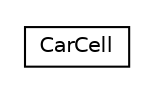 #!/usr/local/bin/dot
#
# Class diagram 
# Generated by UMLGraph version R5_6-24-gf6e263 (http://www.umlgraph.org/)
#

digraph G {
	edge [fontname="Helvetica",fontsize=10,labelfontname="Helvetica",labelfontsize=10];
	node [fontname="Helvetica",fontsize=10,shape=plaintext];
	nodesep=0.25;
	ranksep=0.5;
	rankdir=LR;
	// com.gwtplatform.carstore.client.application.cars.renderer.CarCell
	c32423 [label=<<table title="com.gwtplatform.carstore.client.application.cars.renderer.CarCell" border="0" cellborder="1" cellspacing="0" cellpadding="2" port="p" href="./CarCell.html">
		<tr><td><table border="0" cellspacing="0" cellpadding="1">
<tr><td align="center" balign="center"> CarCell </td></tr>
		</table></td></tr>
		</table>>, URL="./CarCell.html", fontname="Helvetica", fontcolor="black", fontsize=10.0];
}

